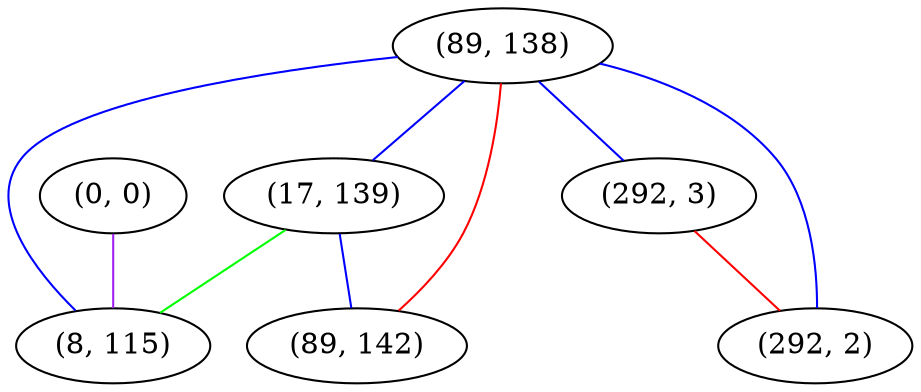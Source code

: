 graph "" {
"(89, 138)";
"(0, 0)";
"(17, 139)";
"(8, 115)";
"(89, 142)";
"(292, 3)";
"(292, 2)";
"(89, 138)" -- "(292, 2)"  [color=blue, key=0, weight=3];
"(89, 138)" -- "(8, 115)"  [color=blue, key=0, weight=3];
"(89, 138)" -- "(17, 139)"  [color=blue, key=0, weight=3];
"(89, 138)" -- "(89, 142)"  [color=red, key=0, weight=1];
"(89, 138)" -- "(292, 3)"  [color=blue, key=0, weight=3];
"(0, 0)" -- "(8, 115)"  [color=purple, key=0, weight=4];
"(17, 139)" -- "(8, 115)"  [color=green, key=0, weight=2];
"(17, 139)" -- "(89, 142)"  [color=blue, key=0, weight=3];
"(292, 3)" -- "(292, 2)"  [color=red, key=0, weight=1];
}
